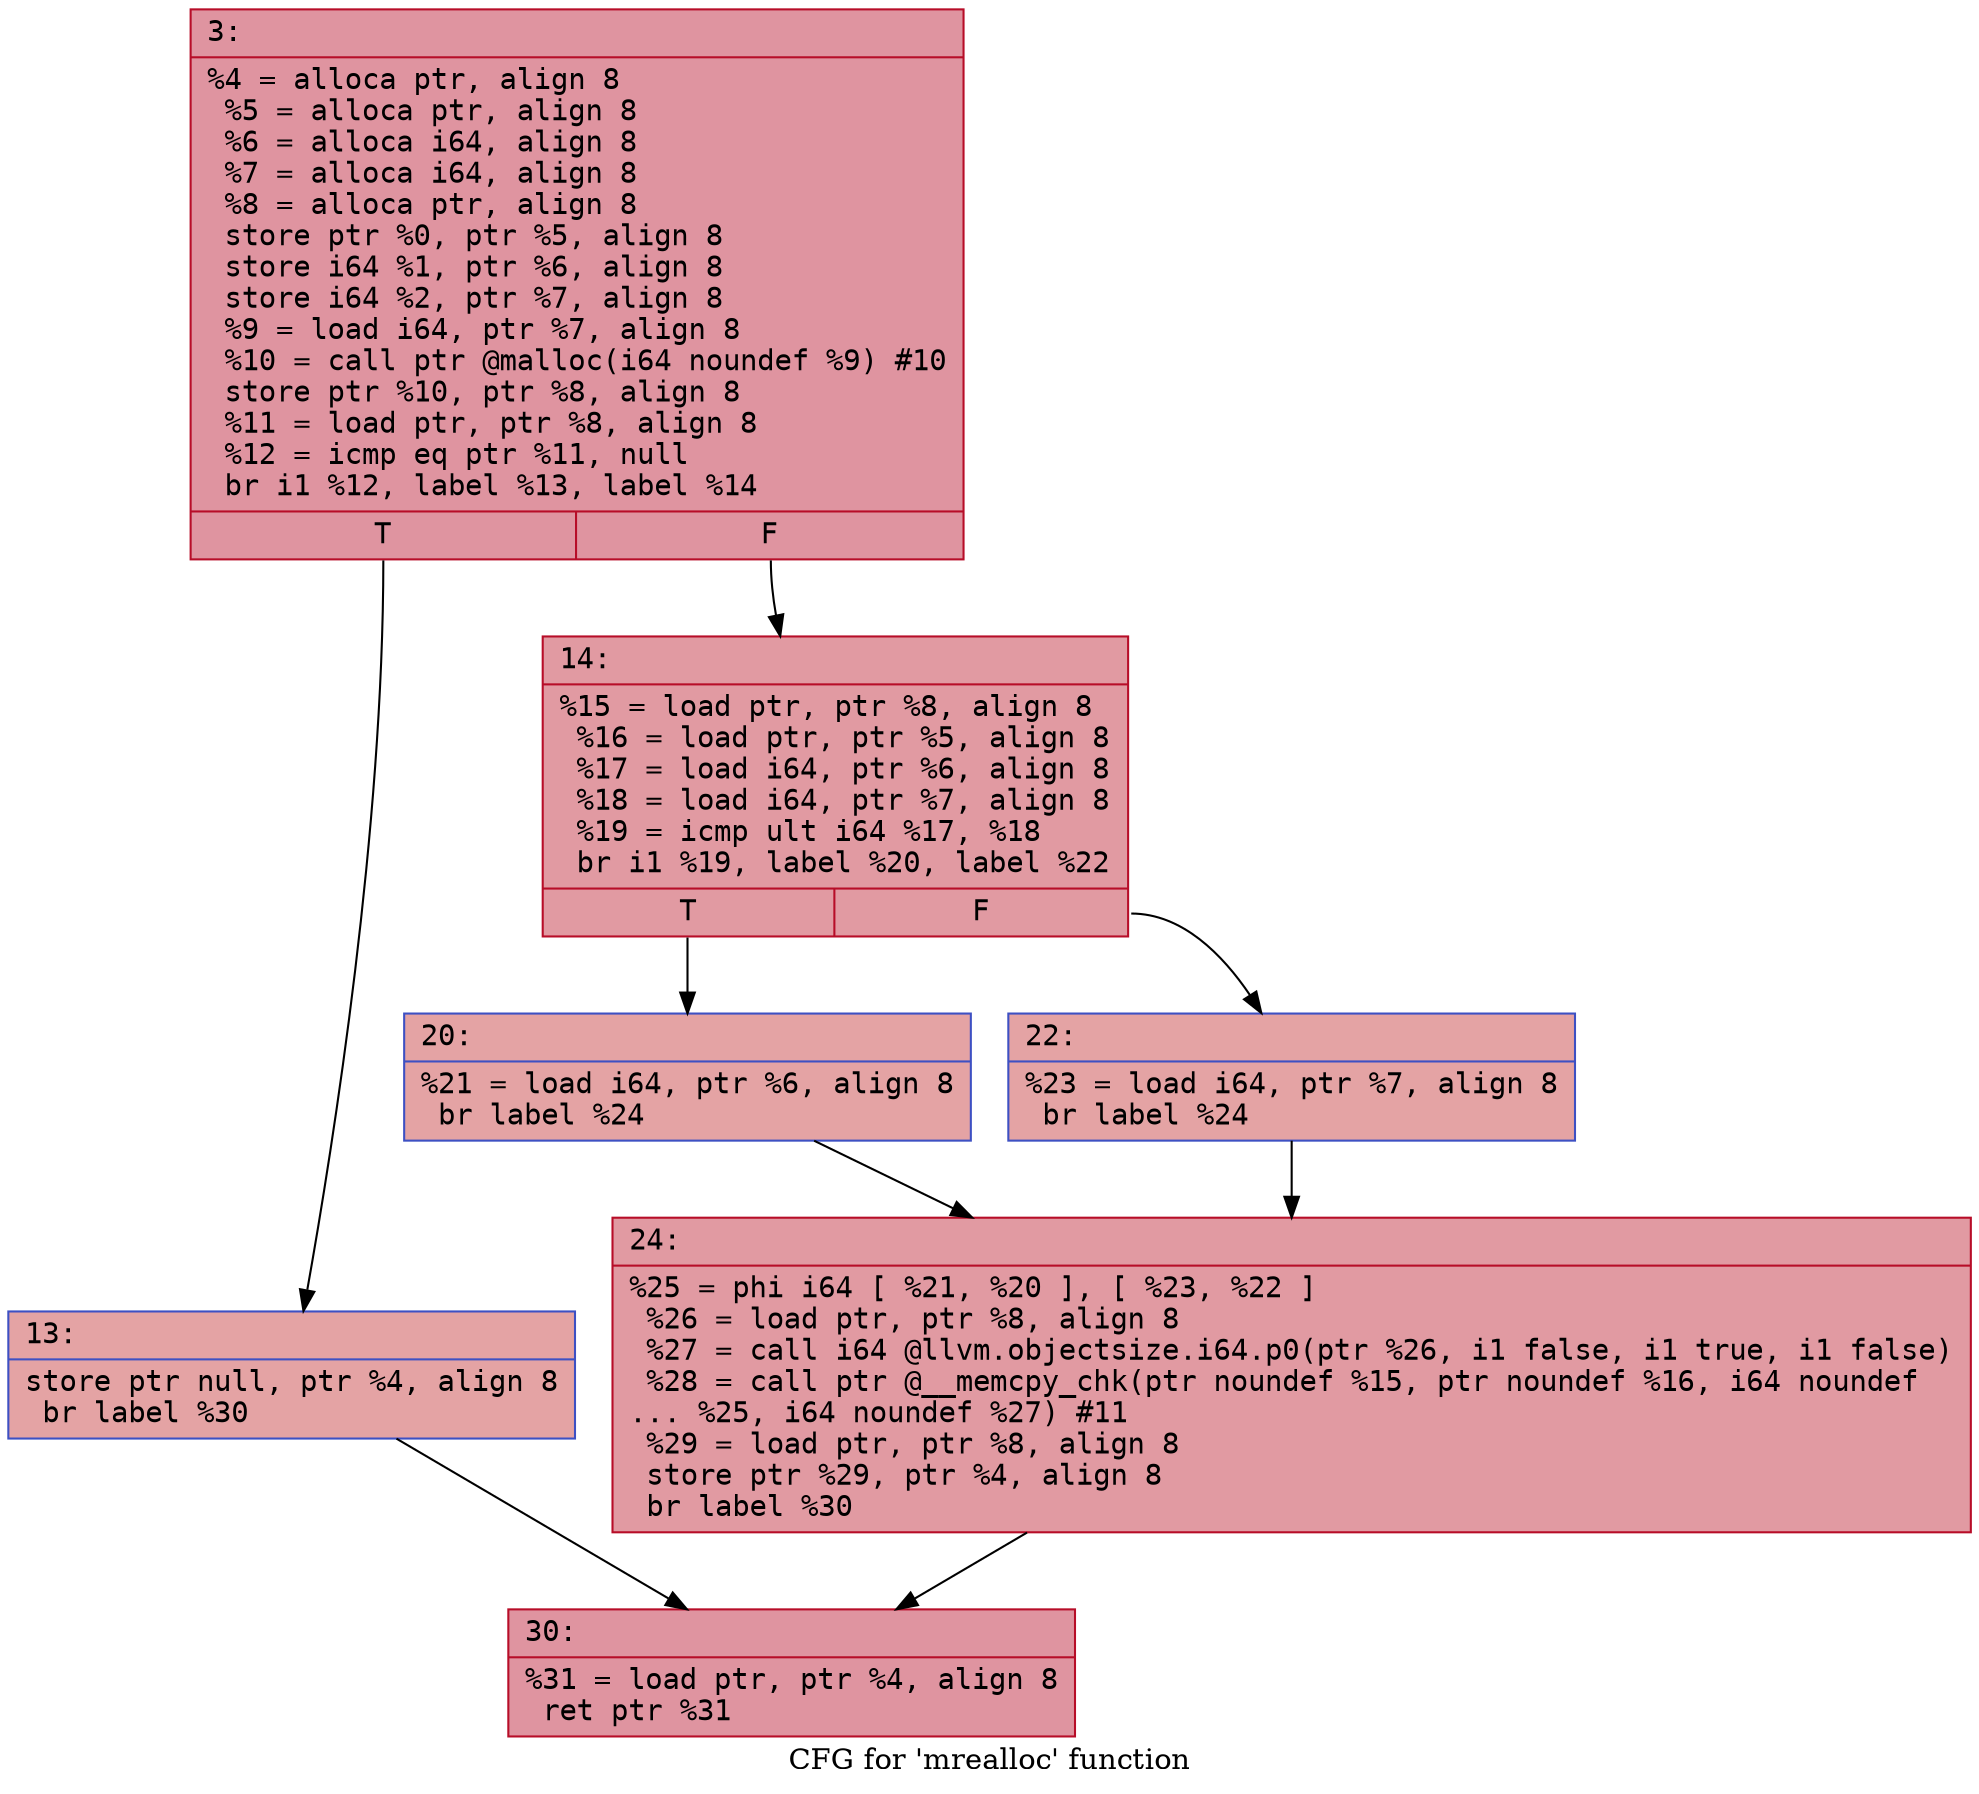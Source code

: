 digraph "CFG for 'mrealloc' function" {
	label="CFG for 'mrealloc' function";

	Node0x600000a94af0 [shape=record,color="#b70d28ff", style=filled, fillcolor="#b70d2870" fontname="Courier",label="{3:\l|  %4 = alloca ptr, align 8\l  %5 = alloca ptr, align 8\l  %6 = alloca i64, align 8\l  %7 = alloca i64, align 8\l  %8 = alloca ptr, align 8\l  store ptr %0, ptr %5, align 8\l  store i64 %1, ptr %6, align 8\l  store i64 %2, ptr %7, align 8\l  %9 = load i64, ptr %7, align 8\l  %10 = call ptr @malloc(i64 noundef %9) #10\l  store ptr %10, ptr %8, align 8\l  %11 = load ptr, ptr %8, align 8\l  %12 = icmp eq ptr %11, null\l  br i1 %12, label %13, label %14\l|{<s0>T|<s1>F}}"];
	Node0x600000a94af0:s0 -> Node0x600000a94b40[tooltip="3 -> 13\nProbability 37.50%" ];
	Node0x600000a94af0:s1 -> Node0x600000a94b90[tooltip="3 -> 14\nProbability 62.50%" ];
	Node0x600000a94b40 [shape=record,color="#3d50c3ff", style=filled, fillcolor="#c32e3170" fontname="Courier",label="{13:\l|  store ptr null, ptr %4, align 8\l  br label %30\l}"];
	Node0x600000a94b40 -> Node0x600000a94cd0[tooltip="13 -> 30\nProbability 100.00%" ];
	Node0x600000a94b90 [shape=record,color="#b70d28ff", style=filled, fillcolor="#bb1b2c70" fontname="Courier",label="{14:\l|  %15 = load ptr, ptr %8, align 8\l  %16 = load ptr, ptr %5, align 8\l  %17 = load i64, ptr %6, align 8\l  %18 = load i64, ptr %7, align 8\l  %19 = icmp ult i64 %17, %18\l  br i1 %19, label %20, label %22\l|{<s0>T|<s1>F}}"];
	Node0x600000a94b90:s0 -> Node0x600000a94be0[tooltip="14 -> 20\nProbability 50.00%" ];
	Node0x600000a94b90:s1 -> Node0x600000a94c30[tooltip="14 -> 22\nProbability 50.00%" ];
	Node0x600000a94be0 [shape=record,color="#3d50c3ff", style=filled, fillcolor="#c32e3170" fontname="Courier",label="{20:\l|  %21 = load i64, ptr %6, align 8\l  br label %24\l}"];
	Node0x600000a94be0 -> Node0x600000a94c80[tooltip="20 -> 24\nProbability 100.00%" ];
	Node0x600000a94c30 [shape=record,color="#3d50c3ff", style=filled, fillcolor="#c32e3170" fontname="Courier",label="{22:\l|  %23 = load i64, ptr %7, align 8\l  br label %24\l}"];
	Node0x600000a94c30 -> Node0x600000a94c80[tooltip="22 -> 24\nProbability 100.00%" ];
	Node0x600000a94c80 [shape=record,color="#b70d28ff", style=filled, fillcolor="#bb1b2c70" fontname="Courier",label="{24:\l|  %25 = phi i64 [ %21, %20 ], [ %23, %22 ]\l  %26 = load ptr, ptr %8, align 8\l  %27 = call i64 @llvm.objectsize.i64.p0(ptr %26, i1 false, i1 true, i1 false)\l  %28 = call ptr @__memcpy_chk(ptr noundef %15, ptr noundef %16, i64 noundef\l... %25, i64 noundef %27) #11\l  %29 = load ptr, ptr %8, align 8\l  store ptr %29, ptr %4, align 8\l  br label %30\l}"];
	Node0x600000a94c80 -> Node0x600000a94cd0[tooltip="24 -> 30\nProbability 100.00%" ];
	Node0x600000a94cd0 [shape=record,color="#b70d28ff", style=filled, fillcolor="#b70d2870" fontname="Courier",label="{30:\l|  %31 = load ptr, ptr %4, align 8\l  ret ptr %31\l}"];
}
